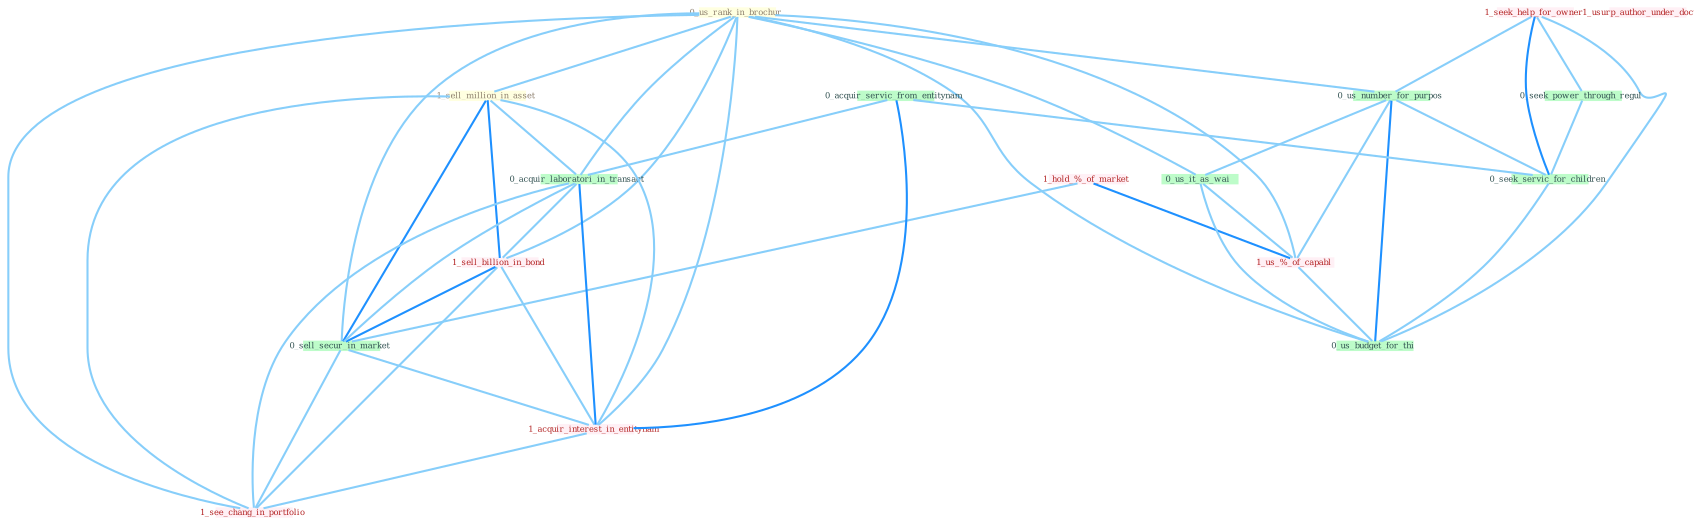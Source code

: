 Graph G{ 
    node
    [shape=polygon,style=filled,width=.5,height=.06,color="#BDFCC9",fixedsize=true,fontsize=4,
    fontcolor="#2f4f4f"];
    {node
    [color="#ffffe0", fontcolor="#8b7d6b"] "0_us_rank_in_brochur " "1_sell_million_in_asset "}
{node [color="#fff0f5", fontcolor="#b22222"] "1_seek_help_for_owner " "1_hold_%_of_market " "1_sell_billion_in_bond " "1_usurp_author_under_doctrin " "1_us_%_of_capabl " "1_acquir_interest_in_entitynam " "1_see_chang_in_portfolio "}
edge [color="#B0E2FF"];

	"0_us_rank_in_brochur " -- "1_sell_million_in_asset " [w="1", color="#87cefa" ];
	"0_us_rank_in_brochur " -- "0_us_number_for_purpos " [w="1", color="#87cefa" ];
	"0_us_rank_in_brochur " -- "0_acquir_laboratori_in_transact " [w="1", color="#87cefa" ];
	"0_us_rank_in_brochur " -- "1_sell_billion_in_bond " [w="1", color="#87cefa" ];
	"0_us_rank_in_brochur " -- "0_us_it_as_wai " [w="1", color="#87cefa" ];
	"0_us_rank_in_brochur " -- "1_us_%_of_capabl " [w="1", color="#87cefa" ];
	"0_us_rank_in_brochur " -- "0_sell_secur_in_market " [w="1", color="#87cefa" ];
	"0_us_rank_in_brochur " -- "1_acquir_interest_in_entitynam " [w="1", color="#87cefa" ];
	"0_us_rank_in_brochur " -- "1_see_chang_in_portfolio " [w="1", color="#87cefa" ];
	"0_us_rank_in_brochur " -- "0_us_budget_for_thi " [w="1", color="#87cefa" ];
	"1_sell_million_in_asset " -- "0_acquir_laboratori_in_transact " [w="1", color="#87cefa" ];
	"1_sell_million_in_asset " -- "1_sell_billion_in_bond " [w="2", color="#1e90ff" , len=0.8];
	"1_sell_million_in_asset " -- "0_sell_secur_in_market " [w="2", color="#1e90ff" , len=0.8];
	"1_sell_million_in_asset " -- "1_acquir_interest_in_entitynam " [w="1", color="#87cefa" ];
	"1_sell_million_in_asset " -- "1_see_chang_in_portfolio " [w="1", color="#87cefa" ];
	"1_seek_help_for_owner " -- "0_seek_power_through_regul " [w="1", color="#87cefa" ];
	"1_seek_help_for_owner " -- "0_us_number_for_purpos " [w="1", color="#87cefa" ];
	"1_seek_help_for_owner " -- "0_seek_servic_for_children " [w="2", color="#1e90ff" , len=0.8];
	"1_seek_help_for_owner " -- "0_us_budget_for_thi " [w="1", color="#87cefa" ];
	"0_acquir_servic_from_entitynam " -- "0_acquir_laboratori_in_transact " [w="1", color="#87cefa" ];
	"0_acquir_servic_from_entitynam " -- "1_acquir_interest_in_entitynam " [w="2", color="#1e90ff" , len=0.8];
	"0_acquir_servic_from_entitynam " -- "0_seek_servic_for_children " [w="1", color="#87cefa" ];
	"1_hold_%_of_market " -- "1_us_%_of_capabl " [w="2", color="#1e90ff" , len=0.8];
	"1_hold_%_of_market " -- "0_sell_secur_in_market " [w="1", color="#87cefa" ];
	"0_seek_power_through_regul " -- "0_seek_servic_for_children " [w="1", color="#87cefa" ];
	"0_us_number_for_purpos " -- "0_us_it_as_wai " [w="1", color="#87cefa" ];
	"0_us_number_for_purpos " -- "1_us_%_of_capabl " [w="1", color="#87cefa" ];
	"0_us_number_for_purpos " -- "0_seek_servic_for_children " [w="1", color="#87cefa" ];
	"0_us_number_for_purpos " -- "0_us_budget_for_thi " [w="2", color="#1e90ff" , len=0.8];
	"0_acquir_laboratori_in_transact " -- "1_sell_billion_in_bond " [w="1", color="#87cefa" ];
	"0_acquir_laboratori_in_transact " -- "0_sell_secur_in_market " [w="1", color="#87cefa" ];
	"0_acquir_laboratori_in_transact " -- "1_acquir_interest_in_entitynam " [w="2", color="#1e90ff" , len=0.8];
	"0_acquir_laboratori_in_transact " -- "1_see_chang_in_portfolio " [w="1", color="#87cefa" ];
	"1_sell_billion_in_bond " -- "0_sell_secur_in_market " [w="2", color="#1e90ff" , len=0.8];
	"1_sell_billion_in_bond " -- "1_acquir_interest_in_entitynam " [w="1", color="#87cefa" ];
	"1_sell_billion_in_bond " -- "1_see_chang_in_portfolio " [w="1", color="#87cefa" ];
	"0_us_it_as_wai " -- "1_us_%_of_capabl " [w="1", color="#87cefa" ];
	"0_us_it_as_wai " -- "0_us_budget_for_thi " [w="1", color="#87cefa" ];
	"1_us_%_of_capabl " -- "0_us_budget_for_thi " [w="1", color="#87cefa" ];
	"0_sell_secur_in_market " -- "1_acquir_interest_in_entitynam " [w="1", color="#87cefa" ];
	"0_sell_secur_in_market " -- "1_see_chang_in_portfolio " [w="1", color="#87cefa" ];
	"1_acquir_interest_in_entitynam " -- "1_see_chang_in_portfolio " [w="1", color="#87cefa" ];
	"0_seek_servic_for_children " -- "0_us_budget_for_thi " [w="1", color="#87cefa" ];
}